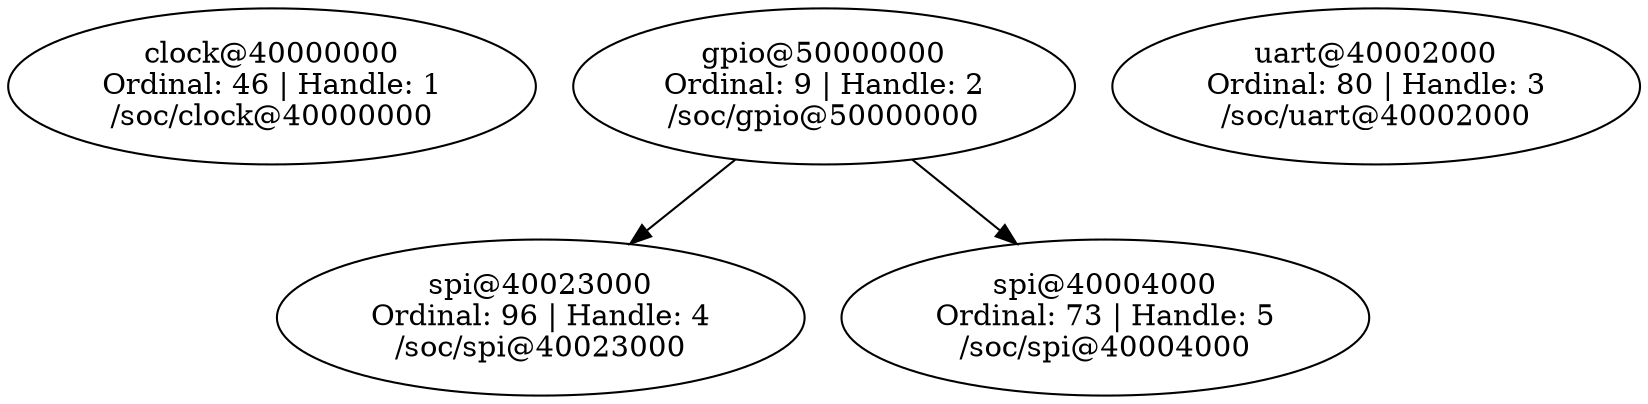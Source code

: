 // C:/Users/nicholas/repos/tdoa/application/anchor/zephyr/zephyr_pre0.elf
digraph "Device dependency graph" {
	46 [label="clock@40000000\nOrdinal: 46 | Handle: 1\n/soc/clock@40000000"]
	9 [label="gpio@50000000\nOrdinal: 9 | Handle: 2\n/soc/gpio@50000000"]
	80 [label="uart@40002000\nOrdinal: 80 | Handle: 3\n/soc/uart@40002000"]
	96 [label="spi@40023000\nOrdinal: 96 | Handle: 4\n/soc/spi@40023000"]
	73 [label="spi@40004000\nOrdinal: 73 | Handle: 5\n/soc/spi@40004000"]
	9 -> 73
	9 -> 96
}
